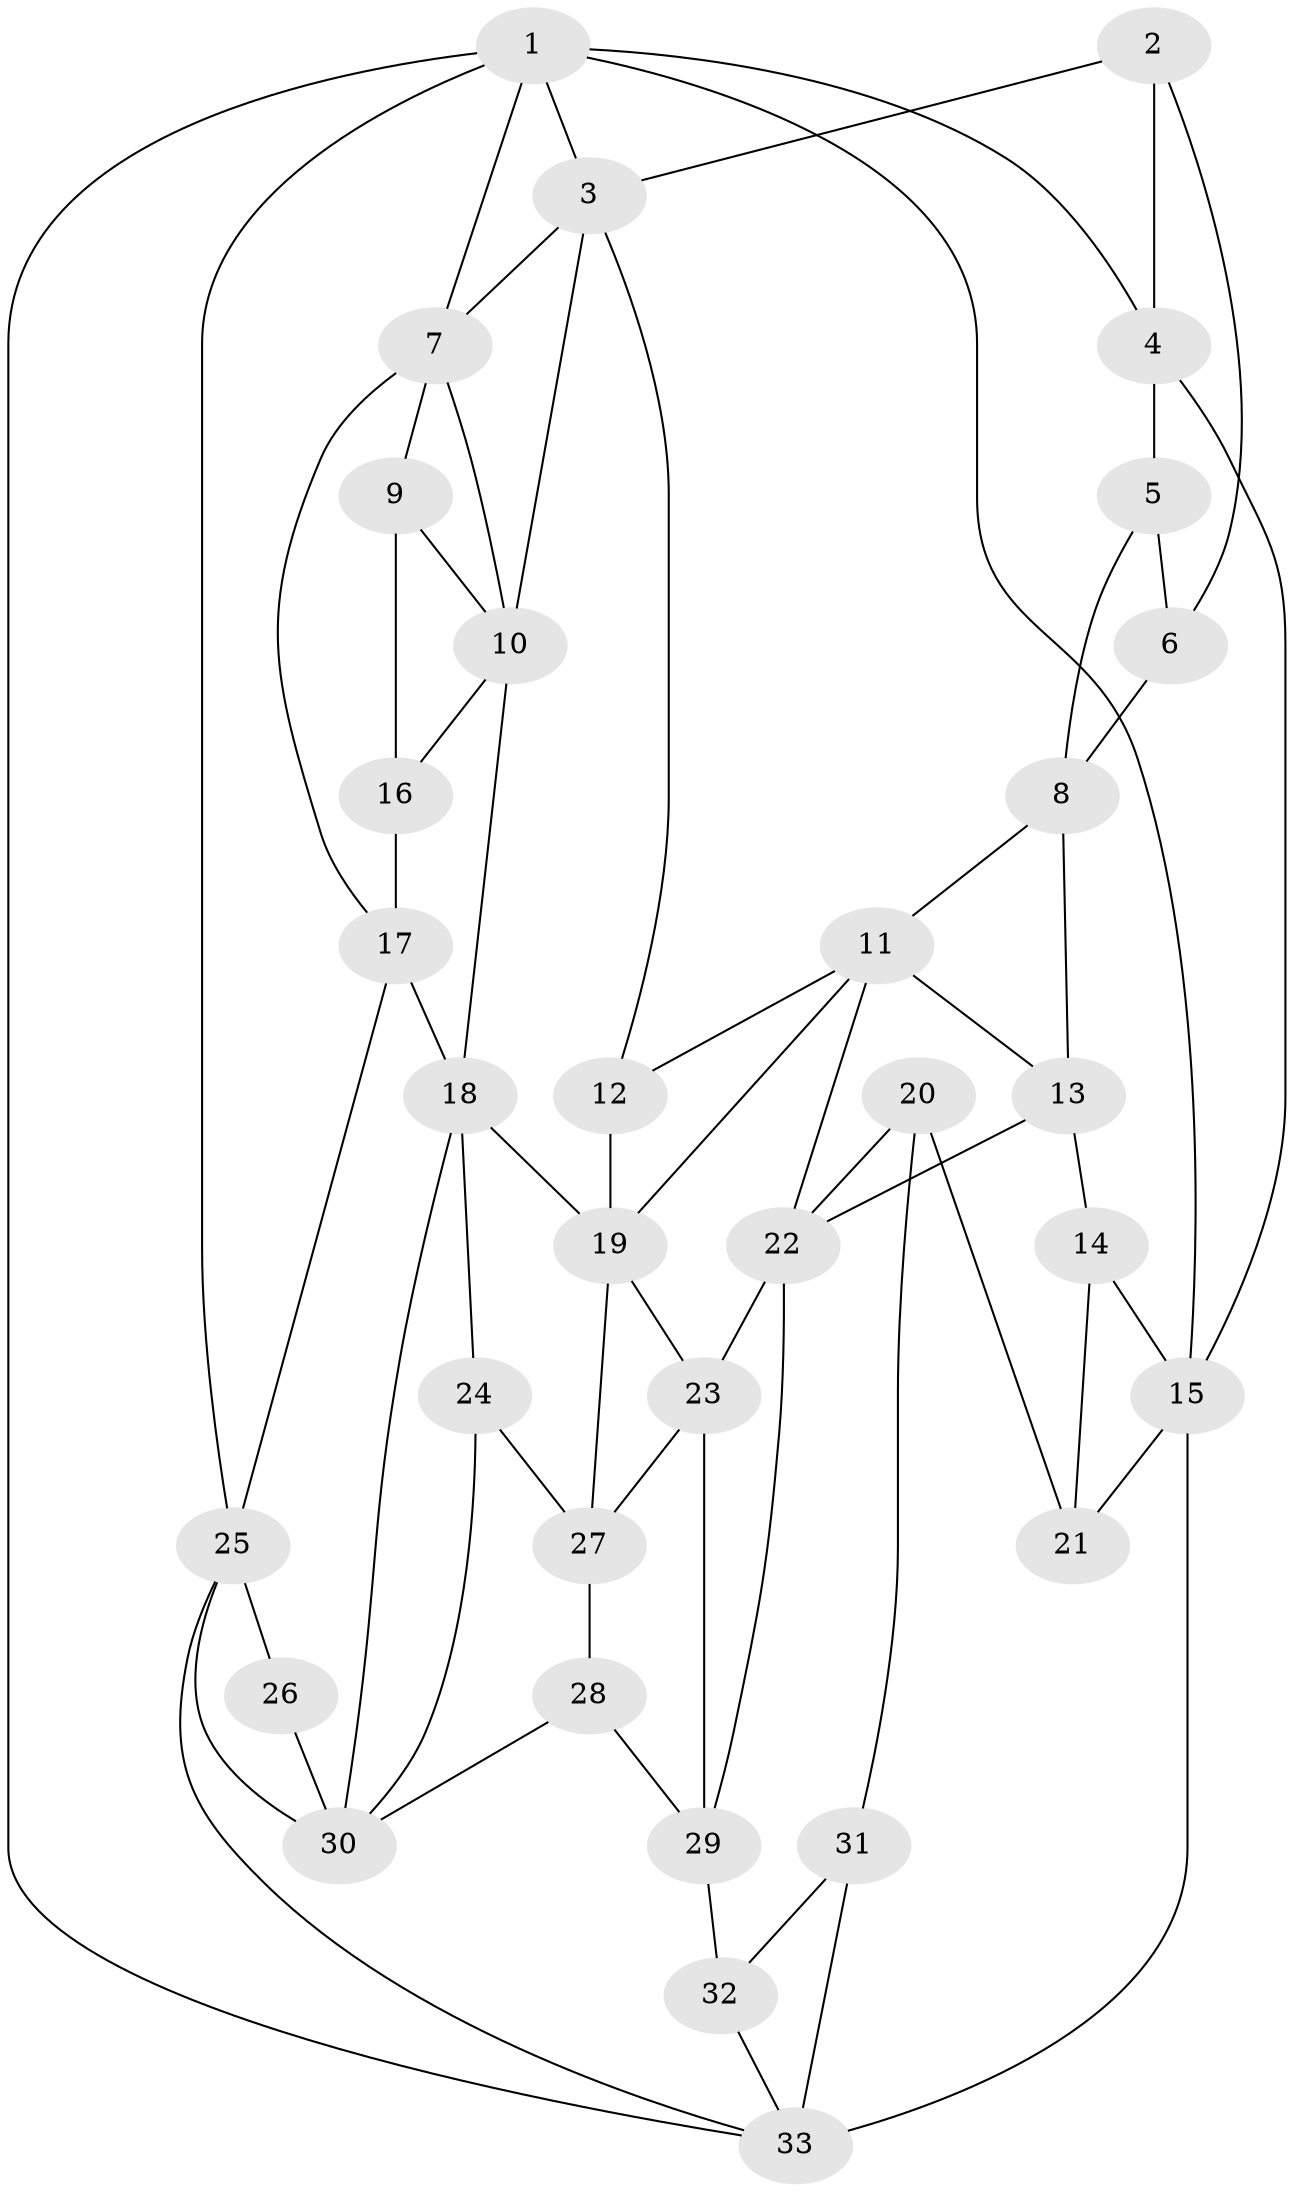 // original degree distribution, {3: 0.019230769230769232, 4: 0.23076923076923078, 6: 0.21153846153846154, 5: 0.5384615384615384}
// Generated by graph-tools (version 1.1) at 2025/38/03/04/25 23:38:33]
// undirected, 33 vertices, 65 edges
graph export_dot {
  node [color=gray90,style=filled];
  1;
  2;
  3;
  4;
  5;
  6;
  7;
  8;
  9;
  10;
  11;
  12;
  13;
  14;
  15;
  16;
  17;
  18;
  19;
  20;
  21;
  22;
  23;
  24;
  25;
  26;
  27;
  28;
  29;
  30;
  31;
  32;
  33;
  1 -- 3 [weight=1.0];
  1 -- 4 [weight=1.0];
  1 -- 7 [weight=1.0];
  1 -- 15 [weight=1.0];
  1 -- 25 [weight=1.0];
  1 -- 33 [weight=1.0];
  2 -- 3 [weight=1.0];
  2 -- 4 [weight=1.0];
  2 -- 6 [weight=1.0];
  3 -- 7 [weight=1.0];
  3 -- 10 [weight=1.0];
  3 -- 12 [weight=1.0];
  4 -- 5 [weight=2.0];
  4 -- 15 [weight=1.0];
  5 -- 6 [weight=1.0];
  5 -- 8 [weight=1.0];
  6 -- 8 [weight=2.0];
  7 -- 9 [weight=2.0];
  7 -- 10 [weight=1.0];
  7 -- 17 [weight=1.0];
  8 -- 11 [weight=2.0];
  8 -- 13 [weight=1.0];
  9 -- 10 [weight=1.0];
  9 -- 16 [weight=1.0];
  10 -- 16 [weight=1.0];
  10 -- 18 [weight=1.0];
  11 -- 12 [weight=1.0];
  11 -- 13 [weight=1.0];
  11 -- 19 [weight=1.0];
  11 -- 22 [weight=1.0];
  12 -- 19 [weight=2.0];
  13 -- 14 [weight=2.0];
  13 -- 22 [weight=1.0];
  14 -- 15 [weight=1.0];
  14 -- 21 [weight=1.0];
  15 -- 21 [weight=1.0];
  15 -- 33 [weight=1.0];
  16 -- 17 [weight=2.0];
  17 -- 18 [weight=1.0];
  17 -- 25 [weight=1.0];
  18 -- 19 [weight=1.0];
  18 -- 24 [weight=1.0];
  18 -- 30 [weight=1.0];
  19 -- 23 [weight=1.0];
  19 -- 27 [weight=1.0];
  20 -- 21 [weight=1.0];
  20 -- 22 [weight=2.0];
  20 -- 31 [weight=1.0];
  22 -- 23 [weight=1.0];
  22 -- 29 [weight=1.0];
  23 -- 27 [weight=1.0];
  23 -- 29 [weight=1.0];
  24 -- 27 [weight=2.0];
  24 -- 30 [weight=1.0];
  25 -- 26 [weight=2.0];
  25 -- 30 [weight=1.0];
  25 -- 33 [weight=1.0];
  26 -- 30 [weight=2.0];
  27 -- 28 [weight=1.0];
  28 -- 29 [weight=1.0];
  28 -- 30 [weight=1.0];
  29 -- 32 [weight=2.0];
  31 -- 32 [weight=1.0];
  31 -- 33 [weight=2.0];
  32 -- 33 [weight=1.0];
}
